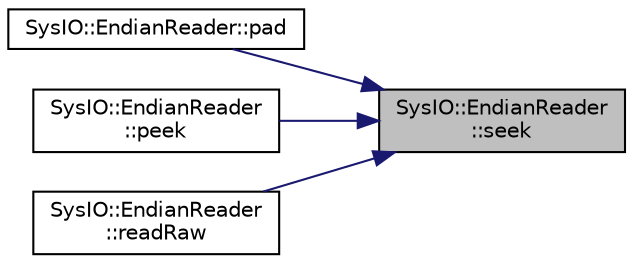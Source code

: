 digraph "SysIO::EndianReader::seek"
{
 // LATEX_PDF_SIZE
  edge [fontname="Helvetica",fontsize="10",labelfontname="Helvetica",labelfontsize="10"];
  node [fontname="Helvetica",fontsize="10",shape=record];
  rankdir="RL";
  Node1 [label="SysIO::EndianReader\l::seek",height=0.2,width=0.4,color="black", fillcolor="grey75", style="filled", fontcolor="black",tooltip="Goto a specific offset."];
  Node1 -> Node2 [dir="back",color="midnightblue",fontsize="10",style="solid",fontname="Helvetica"];
  Node2 [label="SysIO::EndianReader::pad",height=0.2,width=0.4,color="black", fillcolor="white", style="filled",URL="$class_sys_i_o_1_1_endian_reader.html#a5a4a186a7a912d9b6f903e16fcaf3066",tooltip="Treats n bytes as padding, skipping over them."];
  Node1 -> Node3 [dir="back",color="midnightblue",fontsize="10",style="solid",fontname="Helvetica"];
  Node3 [label="SysIO::EndianReader\l::peek",height=0.2,width=0.4,color="black", fillcolor="white", style="filled",URL="$class_sys_i_o_1_1_endian_reader.html#a73e31876c39356d234cb76081e50b73a",tooltip="Read some data from the stream, without updating stream position. Creates a new instance of type."];
  Node1 -> Node4 [dir="back",color="midnightblue",fontsize="10",style="solid",fontname="Helvetica"];
  Node4 [label="SysIO::EndianReader\l::readRaw",height=0.2,width=0.4,color="black", fillcolor="white", style="filled",URL="$class_sys_i_o_1_1_endian_reader.html#ab5945dcf80c04489bbf452e985874828",tooltip="Seek to an offset, read n bytes, and seek back original position."];
}
